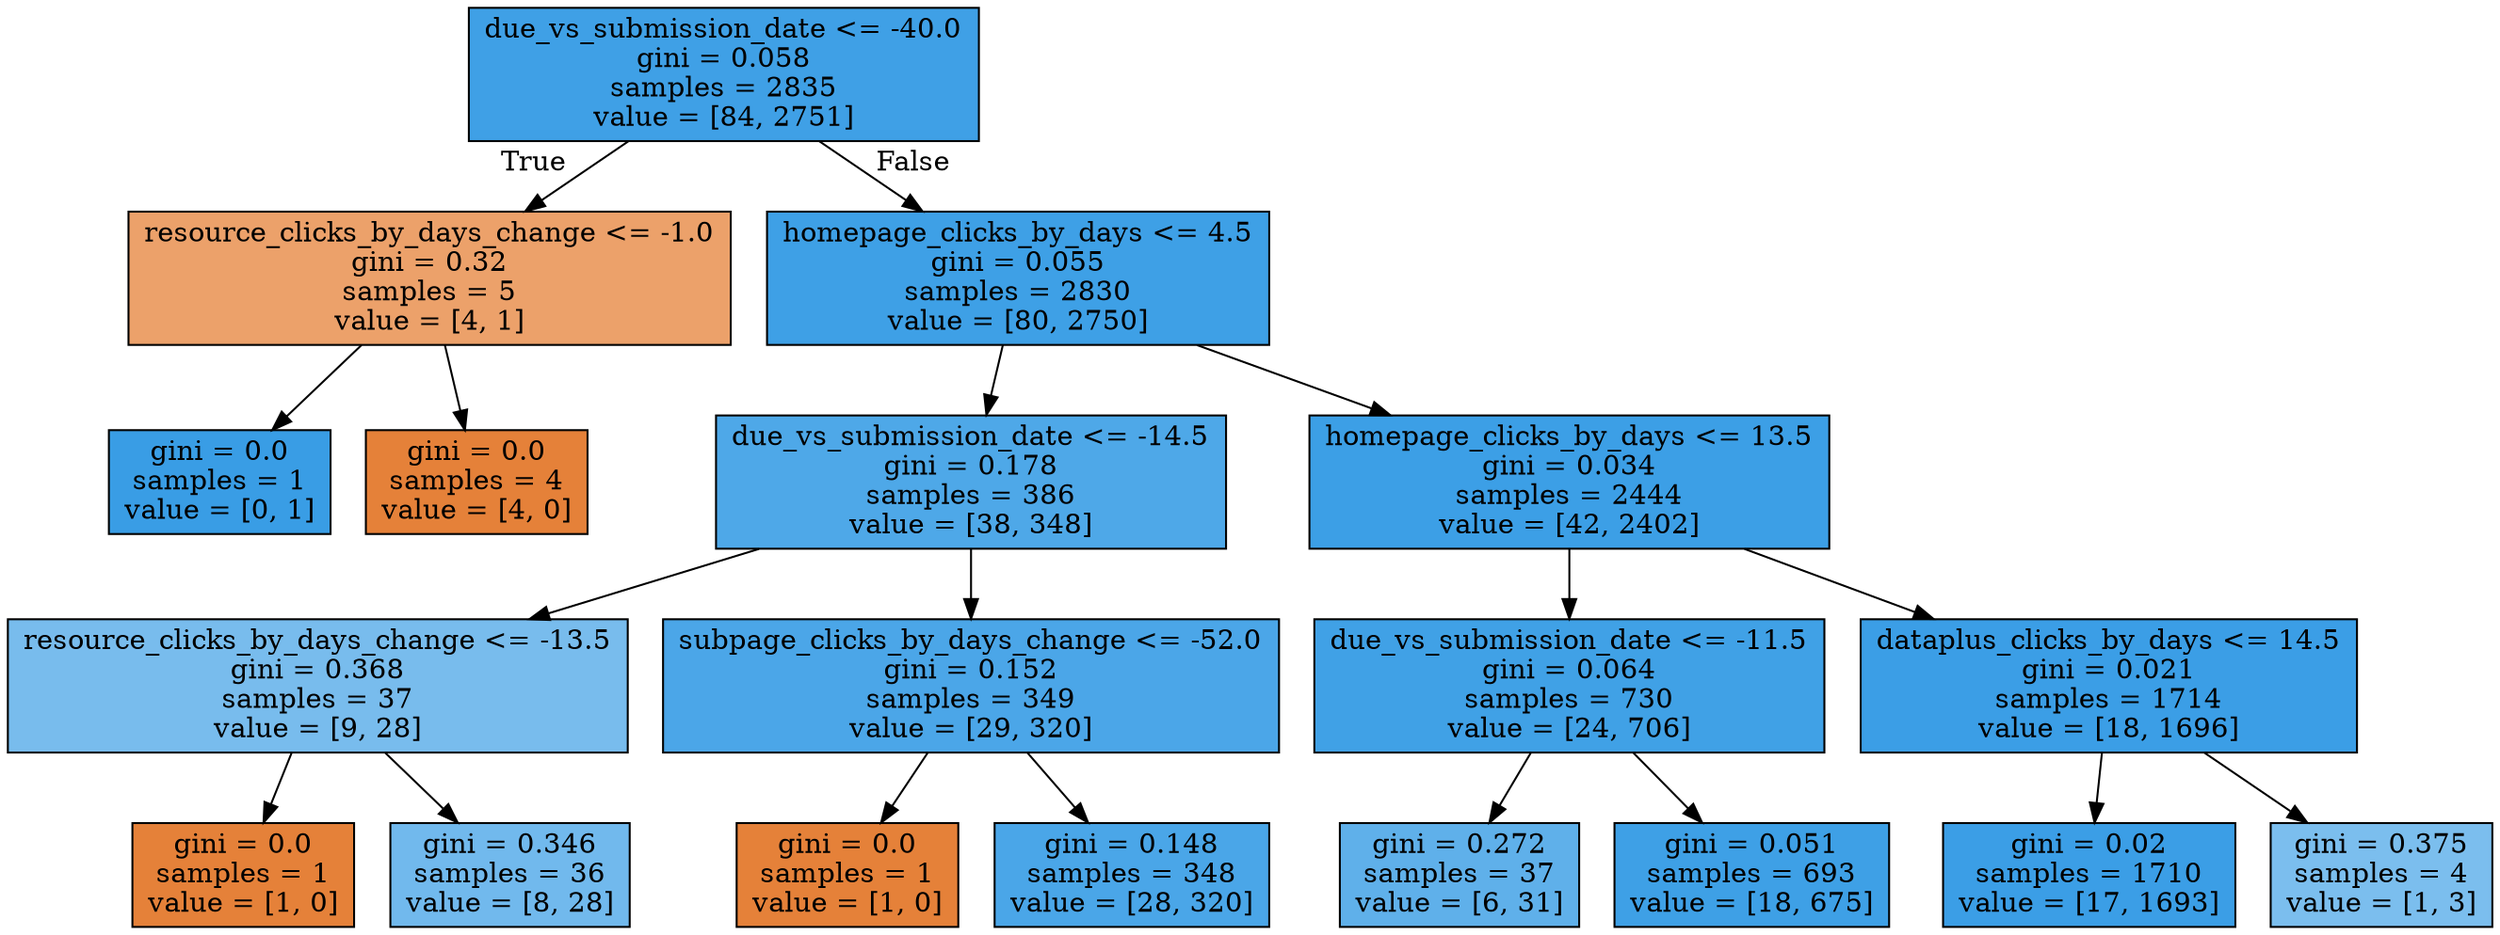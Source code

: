 digraph Tree {
node [shape=box, style="filled", color="black"] ;
0 [label="due_vs_submission_date <= -40.0\ngini = 0.058\nsamples = 2835\nvalue = [84, 2751]", fillcolor="#399de5f7"] ;
1 [label="resource_clicks_by_days_change <= -1.0\ngini = 0.32\nsamples = 5\nvalue = [4, 1]", fillcolor="#e58139bf"] ;
0 -> 1 [labeldistance=2.5, labelangle=45, headlabel="True"] ;
2 [label="gini = 0.0\nsamples = 1\nvalue = [0, 1]", fillcolor="#399de5ff"] ;
1 -> 2 ;
3 [label="gini = 0.0\nsamples = 4\nvalue = [4, 0]", fillcolor="#e58139ff"] ;
1 -> 3 ;
4 [label="homepage_clicks_by_days <= 4.5\ngini = 0.055\nsamples = 2830\nvalue = [80, 2750]", fillcolor="#399de5f8"] ;
0 -> 4 [labeldistance=2.5, labelangle=-45, headlabel="False"] ;
5 [label="due_vs_submission_date <= -14.5\ngini = 0.178\nsamples = 386\nvalue = [38, 348]", fillcolor="#399de5e3"] ;
4 -> 5 ;
6 [label="resource_clicks_by_days_change <= -13.5\ngini = 0.368\nsamples = 37\nvalue = [9, 28]", fillcolor="#399de5ad"] ;
5 -> 6 ;
7 [label="gini = 0.0\nsamples = 1\nvalue = [1, 0]", fillcolor="#e58139ff"] ;
6 -> 7 ;
8 [label="gini = 0.346\nsamples = 36\nvalue = [8, 28]", fillcolor="#399de5b6"] ;
6 -> 8 ;
9 [label="subpage_clicks_by_days_change <= -52.0\ngini = 0.152\nsamples = 349\nvalue = [29, 320]", fillcolor="#399de5e8"] ;
5 -> 9 ;
10 [label="gini = 0.0\nsamples = 1\nvalue = [1, 0]", fillcolor="#e58139ff"] ;
9 -> 10 ;
11 [label="gini = 0.148\nsamples = 348\nvalue = [28, 320]", fillcolor="#399de5e9"] ;
9 -> 11 ;
12 [label="homepage_clicks_by_days <= 13.5\ngini = 0.034\nsamples = 2444\nvalue = [42, 2402]", fillcolor="#399de5fb"] ;
4 -> 12 ;
13 [label="due_vs_submission_date <= -11.5\ngini = 0.064\nsamples = 730\nvalue = [24, 706]", fillcolor="#399de5f6"] ;
12 -> 13 ;
14 [label="gini = 0.272\nsamples = 37\nvalue = [6, 31]", fillcolor="#399de5ce"] ;
13 -> 14 ;
15 [label="gini = 0.051\nsamples = 693\nvalue = [18, 675]", fillcolor="#399de5f8"] ;
13 -> 15 ;
16 [label="dataplus_clicks_by_days <= 14.5\ngini = 0.021\nsamples = 1714\nvalue = [18, 1696]", fillcolor="#399de5fc"] ;
12 -> 16 ;
17 [label="gini = 0.02\nsamples = 1710\nvalue = [17, 1693]", fillcolor="#399de5fc"] ;
16 -> 17 ;
18 [label="gini = 0.375\nsamples = 4\nvalue = [1, 3]", fillcolor="#399de5aa"] ;
16 -> 18 ;
}